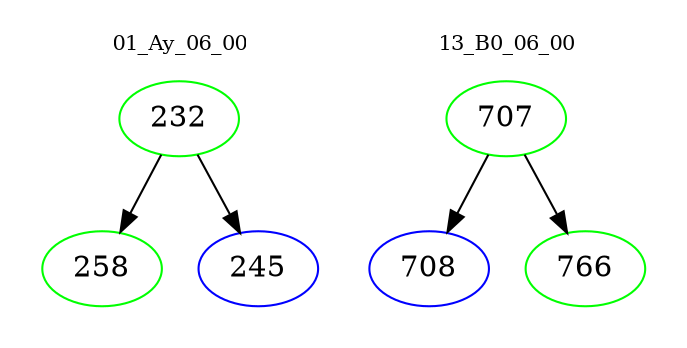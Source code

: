 digraph{
subgraph cluster_0 {
color = white
label = "01_Ay_06_00";
fontsize=10;
T0_232 [label="232", color="green"]
T0_232 -> T0_258 [color="black"]
T0_258 [label="258", color="green"]
T0_232 -> T0_245 [color="black"]
T0_245 [label="245", color="blue"]
}
subgraph cluster_1 {
color = white
label = "13_B0_06_00";
fontsize=10;
T1_707 [label="707", color="green"]
T1_707 -> T1_708 [color="black"]
T1_708 [label="708", color="blue"]
T1_707 -> T1_766 [color="black"]
T1_766 [label="766", color="green"]
}
}
